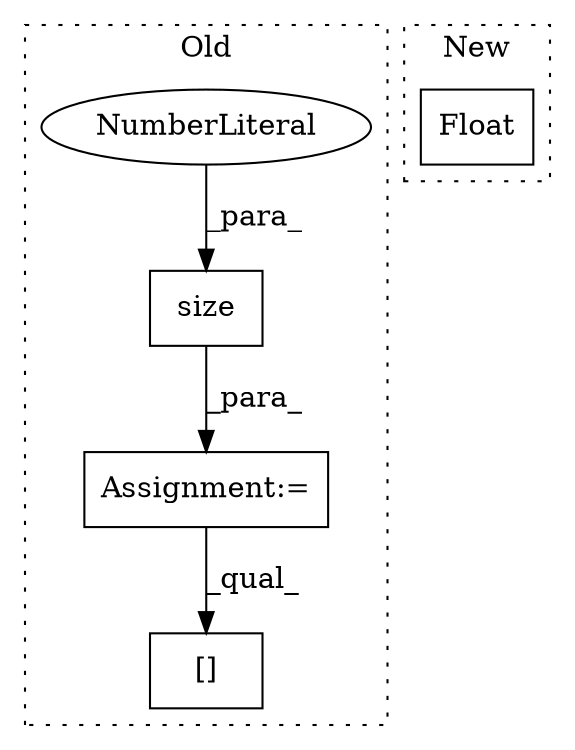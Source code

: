 digraph G {
subgraph cluster0 {
1 [label="size" a="32" s="9330,9336" l="5,1" shape="box"];
3 [label="NumberLiteral" a="34" s="9335" l="1" shape="ellipse"];
4 [label="Assignment:=" a="7" s="9296" l="1" shape="box"];
5 [label="[]" a="2" s="9848,9856" l="7,1" shape="box"];
label = "Old";
style="dotted";
}
subgraph cluster1 {
2 [label="Float" a="32" s="6326" l="7" shape="box"];
label = "New";
style="dotted";
}
1 -> 4 [label="_para_"];
3 -> 1 [label="_para_"];
4 -> 5 [label="_qual_"];
}